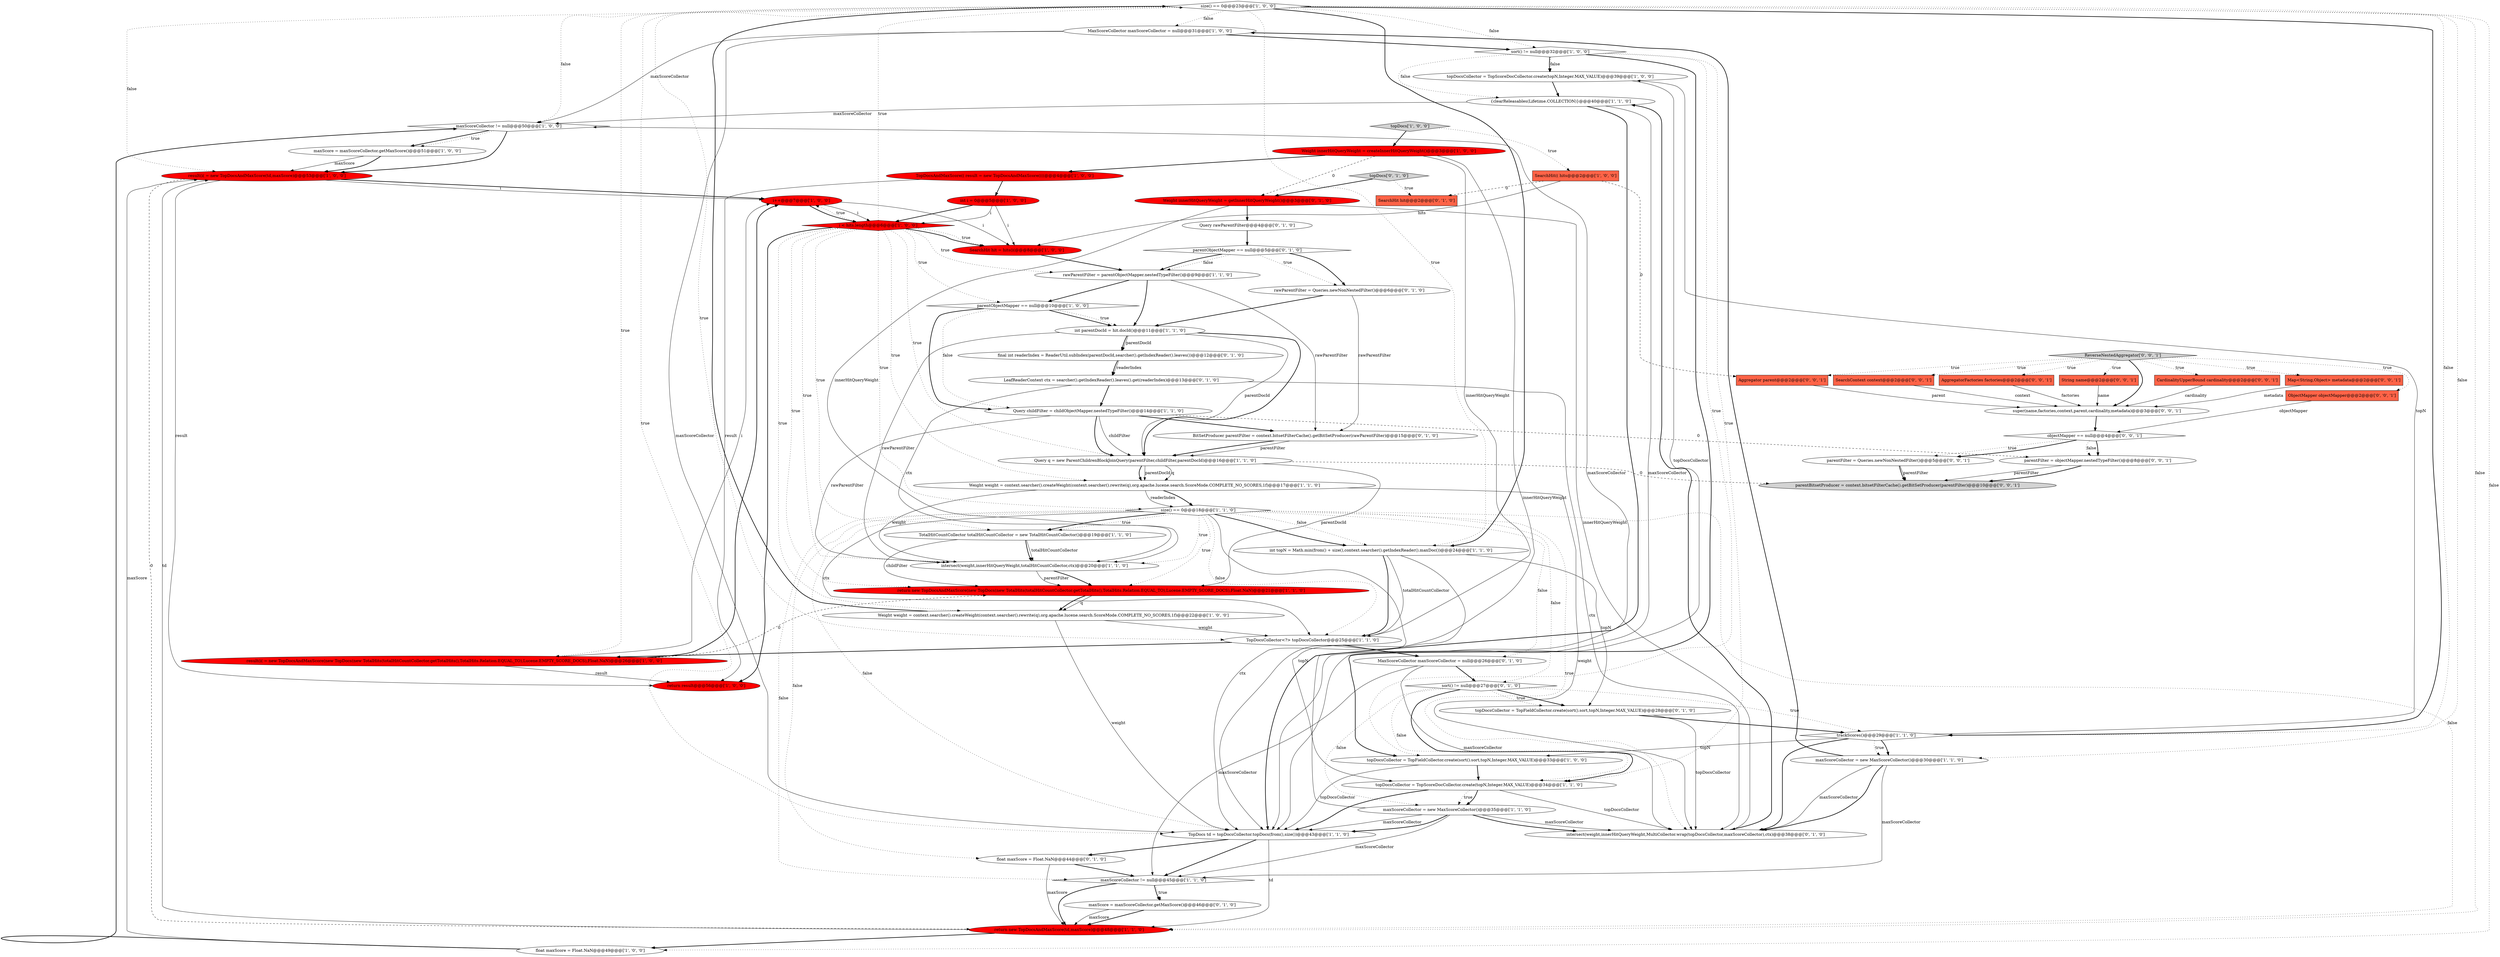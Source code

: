 digraph {
35 [style = filled, label = "size() == 0@@@23@@@['1', '0', '0']", fillcolor = white, shape = diamond image = "AAA0AAABBB1BBB"];
58 [style = filled, label = "ObjectMapper objectMapper@@@2@@@['0', '0', '1']", fillcolor = tomato, shape = box image = "AAA0AAABBB3BBB"];
24 [style = filled, label = "size() == 0@@@18@@@['1', '1', '0']", fillcolor = white, shape = diamond image = "AAA0AAABBB1BBB"];
61 [style = filled, label = "String name@@@2@@@['0', '0', '1']", fillcolor = tomato, shape = box image = "AAA0AAABBB3BBB"];
48 [style = filled, label = "sort() != null@@@27@@@['0', '1', '0']", fillcolor = white, shape = diamond image = "AAA0AAABBB2BBB"];
33 [style = filled, label = "topDocsCollector = TopScoreDocCollector.create(topN,Integer.MAX_VALUE)@@@39@@@['1', '0', '0']", fillcolor = white, shape = ellipse image = "AAA0AAABBB1BBB"];
14 [style = filled, label = "{clearReleasables(Lifetime.COLLECTION)}@@@40@@@['1', '1', '0']", fillcolor = white, shape = ellipse image = "AAA0AAABBB1BBB"];
52 [style = filled, label = "LeafReaderContext ctx = searcher().getIndexReader().leaves().get(readerIndex)@@@13@@@['0', '1', '0']", fillcolor = white, shape = ellipse image = "AAA0AAABBB2BBB"];
30 [style = filled, label = "MaxScoreCollector maxScoreCollector = null@@@31@@@['1', '0', '0']", fillcolor = white, shape = ellipse image = "AAA0AAABBB1BBB"];
51 [style = filled, label = "Query rawParentFilter@@@4@@@['0', '1', '0']", fillcolor = white, shape = ellipse image = "AAA0AAABBB2BBB"];
16 [style = filled, label = "int i = 0@@@5@@@['1', '0', '0']", fillcolor = red, shape = ellipse image = "AAA1AAABBB1BBB"];
60 [style = filled, label = "ReverseNestedAggregator['0', '0', '1']", fillcolor = lightgray, shape = diamond image = "AAA0AAABBB3BBB"];
6 [style = filled, label = "sort() != null@@@32@@@['1', '0', '0']", fillcolor = white, shape = diamond image = "AAA0AAABBB1BBB"];
43 [style = filled, label = "final int readerIndex = ReaderUtil.subIndex(parentDocId,searcher().getIndexReader().leaves())@@@12@@@['0', '1', '0']", fillcolor = white, shape = ellipse image = "AAA0AAABBB2BBB"];
45 [style = filled, label = "intersect(weight,innerHitQueryWeight,MultiCollector.wrap(topDocsCollector,maxScoreCollector),ctx)@@@38@@@['0', '1', '0']", fillcolor = white, shape = ellipse image = "AAA0AAABBB2BBB"];
46 [style = filled, label = "Weight innerHitQueryWeight = getInnerHitQueryWeight()@@@3@@@['0', '1', '0']", fillcolor = red, shape = ellipse image = "AAA1AAABBB2BBB"];
59 [style = filled, label = "parentBitsetProducer = context.bitsetFilterCache().getBitSetProducer(parentFilter)@@@10@@@['0', '0', '1']", fillcolor = lightgray, shape = ellipse image = "AAA0AAABBB3BBB"];
22 [style = filled, label = "trackScores()@@@29@@@['1', '1', '0']", fillcolor = white, shape = diamond image = "AAA0AAABBB1BBB"];
66 [style = filled, label = "objectMapper == null@@@4@@@['0', '0', '1']", fillcolor = white, shape = diamond image = "AAA0AAABBB3BBB"];
62 [style = filled, label = "parentFilter = objectMapper.nestedTypeFilter()@@@8@@@['0', '0', '1']", fillcolor = white, shape = ellipse image = "AAA0AAABBB3BBB"];
67 [style = filled, label = "super(name,factories,context,parent,cardinality,metadata)@@@3@@@['0', '0', '1']", fillcolor = white, shape = ellipse image = "AAA0AAABBB3BBB"];
25 [style = filled, label = "i++@@@7@@@['1', '0', '0']", fillcolor = red, shape = ellipse image = "AAA1AAABBB1BBB"];
28 [style = filled, label = "TopDocsCollector<?> topDocsCollector@@@25@@@['1', '1', '0']", fillcolor = white, shape = ellipse image = "AAA0AAABBB1BBB"];
65 [style = filled, label = "Aggregator parent@@@2@@@['0', '0', '1']", fillcolor = tomato, shape = box image = "AAA0AAABBB3BBB"];
20 [style = filled, label = "int parentDocId = hit.docId()@@@11@@@['1', '1', '0']", fillcolor = white, shape = ellipse image = "AAA0AAABBB1BBB"];
23 [style = filled, label = "Weight innerHitQueryWeight = createInnerHitQueryWeight()@@@3@@@['1', '0', '0']", fillcolor = red, shape = ellipse image = "AAA1AAABBB1BBB"];
32 [style = filled, label = "return new TopDocsAndMaxScore(td,maxScore)@@@48@@@['1', '1', '0']", fillcolor = red, shape = ellipse image = "AAA1AAABBB1BBB"];
3 [style = filled, label = "maxScoreCollector = new MaxScoreCollector()@@@35@@@['1', '1', '0']", fillcolor = white, shape = ellipse image = "AAA0AAABBB1BBB"];
40 [style = filled, label = "SearchHit hit@@@2@@@['0', '1', '0']", fillcolor = tomato, shape = box image = "AAA1AAABBB2BBB"];
0 [style = filled, label = "SearchHit hit = hits(i(@@@8@@@['1', '0', '0']", fillcolor = red, shape = ellipse image = "AAA1AAABBB1BBB"];
27 [style = filled, label = "Weight weight = context.searcher().createWeight(context.searcher().rewrite(q),org.apache.lucene.search.ScoreMode.COMPLETE_NO_SCORES,1f)@@@22@@@['1', '0', '0']", fillcolor = white, shape = ellipse image = "AAA0AAABBB1BBB"];
37 [style = filled, label = "Query childFilter = childObjectMapper.nestedTypeFilter()@@@14@@@['1', '1', '0']", fillcolor = white, shape = ellipse image = "AAA0AAABBB1BBB"];
34 [style = filled, label = "maxScore = maxScoreCollector.getMaxScore()@@@51@@@['1', '0', '0']", fillcolor = white, shape = ellipse image = "AAA0AAABBB1BBB"];
11 [style = filled, label = "maxScoreCollector = new MaxScoreCollector()@@@30@@@['1', '1', '0']", fillcolor = white, shape = ellipse image = "AAA0AAABBB1BBB"];
49 [style = filled, label = "maxScore = maxScoreCollector.getMaxScore()@@@46@@@['0', '1', '0']", fillcolor = white, shape = ellipse image = "AAA0AAABBB2BBB"];
44 [style = filled, label = "rawParentFilter = Queries.newNonNestedFilter()@@@6@@@['0', '1', '0']", fillcolor = white, shape = ellipse image = "AAA0AAABBB2BBB"];
54 [style = filled, label = "topDocsCollector = TopFieldCollector.create(sort().sort,topN,Integer.MAX_VALUE)@@@28@@@['0', '1', '0']", fillcolor = white, shape = ellipse image = "AAA0AAABBB2BBB"];
21 [style = filled, label = "return result@@@56@@@['1', '0', '0']", fillcolor = red, shape = ellipse image = "AAA1AAABBB1BBB"];
57 [style = filled, label = "CardinalityUpperBound cardinality@@@2@@@['0', '0', '1']", fillcolor = tomato, shape = box image = "AAA0AAABBB3BBB"];
18 [style = filled, label = "intersect(weight,innerHitQueryWeight,totalHitCountCollector,ctx)@@@20@@@['1', '1', '0']", fillcolor = white, shape = ellipse image = "AAA0AAABBB1BBB"];
26 [style = filled, label = "topDocsCollector = TopScoreDocCollector.create(topN,Integer.MAX_VALUE)@@@34@@@['1', '1', '0']", fillcolor = white, shape = ellipse image = "AAA0AAABBB1BBB"];
19 [style = filled, label = "maxScoreCollector != null@@@45@@@['1', '1', '0']", fillcolor = white, shape = diamond image = "AAA0AAABBB1BBB"];
2 [style = filled, label = "result(i( = new TopDocsAndMaxScore(td,maxScore)@@@53@@@['1', '0', '0']", fillcolor = red, shape = ellipse image = "AAA1AAABBB1BBB"];
29 [style = filled, label = "float maxScore = Float.NaN@@@49@@@['1', '0', '0']", fillcolor = white, shape = ellipse image = "AAA0AAABBB1BBB"];
15 [style = filled, label = "maxScoreCollector != null@@@50@@@['1', '0', '0']", fillcolor = white, shape = diamond image = "AAA0AAABBB1BBB"];
5 [style = filled, label = "TotalHitCountCollector totalHitCountCollector = new TotalHitCountCollector()@@@19@@@['1', '1', '0']", fillcolor = white, shape = ellipse image = "AAA0AAABBB1BBB"];
64 [style = filled, label = "Map<String,Object> metadata@@@2@@@['0', '0', '1']", fillcolor = tomato, shape = box image = "AAA0AAABBB3BBB"];
41 [style = filled, label = "topDocs['0', '1', '0']", fillcolor = lightgray, shape = diamond image = "AAA0AAABBB2BBB"];
39 [style = filled, label = "TopDocsAndMaxScore(( result = new TopDocsAndMaxScore((((@@@4@@@['1', '0', '0']", fillcolor = red, shape = ellipse image = "AAA1AAABBB1BBB"];
1 [style = filled, label = "Query q = new ParentChildrenBlockJoinQuery(parentFilter,childFilter,parentDocId)@@@16@@@['1', '1', '0']", fillcolor = white, shape = ellipse image = "AAA0AAABBB1BBB"];
38 [style = filled, label = "TopDocs td = topDocsCollector.topDocs(from(),size())@@@43@@@['1', '1', '0']", fillcolor = white, shape = ellipse image = "AAA0AAABBB1BBB"];
55 [style = filled, label = "AggregatorFactories factories@@@2@@@['0', '0', '1']", fillcolor = tomato, shape = box image = "AAA0AAABBB3BBB"];
7 [style = filled, label = "SearchHit(( hits@@@2@@@['1', '0', '0']", fillcolor = tomato, shape = box image = "AAA1AAABBB1BBB"];
9 [style = filled, label = "Weight weight = context.searcher().createWeight(context.searcher().rewrite(q),org.apache.lucene.search.ScoreMode.COMPLETE_NO_SCORES,1f)@@@17@@@['1', '1', '0']", fillcolor = white, shape = ellipse image = "AAA0AAABBB1BBB"];
31 [style = filled, label = "return new TopDocsAndMaxScore(new TopDocs(new TotalHits(totalHitCountCollector.getTotalHits(),TotalHits.Relation.EQUAL_TO),Lucene.EMPTY_SCORE_DOCS),Float.NaN)@@@21@@@['1', '1', '0']", fillcolor = red, shape = ellipse image = "AAA1AAABBB1BBB"];
42 [style = filled, label = "float maxScore = Float.NaN@@@44@@@['0', '1', '0']", fillcolor = white, shape = ellipse image = "AAA0AAABBB2BBB"];
50 [style = filled, label = "BitSetProducer parentFilter = context.bitsetFilterCache().getBitSetProducer(rawParentFilter)@@@15@@@['0', '1', '0']", fillcolor = white, shape = ellipse image = "AAA0AAABBB2BBB"];
4 [style = filled, label = "i < hits.length@@@6@@@['1', '0', '0']", fillcolor = red, shape = diamond image = "AAA1AAABBB1BBB"];
63 [style = filled, label = "parentFilter = Queries.newNonNestedFilter()@@@5@@@['0', '0', '1']", fillcolor = white, shape = ellipse image = "AAA0AAABBB3BBB"];
17 [style = filled, label = "parentObjectMapper == null@@@10@@@['1', '0', '0']", fillcolor = white, shape = diamond image = "AAA0AAABBB1BBB"];
13 [style = filled, label = "result(i( = new TopDocsAndMaxScore(new TopDocs(new TotalHits(totalHitCountCollector.getTotalHits(),TotalHits.Relation.EQUAL_TO),Lucene.EMPTY_SCORE_DOCS),Float.NaN)@@@26@@@['1', '0', '0']", fillcolor = red, shape = ellipse image = "AAA1AAABBB1BBB"];
53 [style = filled, label = "parentObjectMapper == null@@@5@@@['0', '1', '0']", fillcolor = white, shape = diamond image = "AAA0AAABBB2BBB"];
36 [style = filled, label = "int topN = Math.min(from() + size(),context.searcher().getIndexReader().maxDoc())@@@24@@@['1', '1', '0']", fillcolor = white, shape = ellipse image = "AAA0AAABBB1BBB"];
12 [style = filled, label = "rawParentFilter = parentObjectMapper.nestedTypeFilter()@@@9@@@['1', '1', '0']", fillcolor = white, shape = ellipse image = "AAA0AAABBB1BBB"];
8 [style = filled, label = "topDocsCollector = TopFieldCollector.create(sort().sort,topN,Integer.MAX_VALUE)@@@33@@@['1', '0', '0']", fillcolor = white, shape = ellipse image = "AAA0AAABBB1BBB"];
56 [style = filled, label = "SearchContext context@@@2@@@['0', '0', '1']", fillcolor = tomato, shape = box image = "AAA0AAABBB3BBB"];
47 [style = filled, label = "MaxScoreCollector maxScoreCollector = null@@@26@@@['0', '1', '0']", fillcolor = white, shape = ellipse image = "AAA0AAABBB2BBB"];
10 [style = filled, label = "topDocs['1', '0', '0']", fillcolor = lightgray, shape = diamond image = "AAA0AAABBB1BBB"];
64->67 [style = solid, label="metadata"];
14->15 [style = solid, label="maxScoreCollector"];
29->15 [style = bold, label=""];
4->18 [style = dotted, label="true"];
66->63 [style = dotted, label="true"];
4->1 [style = dotted, label="true"];
2->32 [style = dashed, label="0"];
23->38 [style = solid, label="innerHitQueryWeight"];
36->28 [style = bold, label=""];
35->22 [style = dotted, label="false"];
62->59 [style = solid, label="parentFilter"];
53->44 [style = bold, label=""];
29->2 [style = solid, label="maxScore"];
51->53 [style = bold, label=""];
66->62 [style = bold, label=""];
20->43 [style = solid, label="parentDocId"];
3->38 [style = bold, label=""];
30->6 [style = bold, label=""];
38->42 [style = bold, label=""];
1->59 [style = dashed, label="0"];
48->54 [style = bold, label=""];
3->15 [style = solid, label="maxScoreCollector"];
60->58 [style = dotted, label="true"];
35->15 [style = dotted, label="false"];
46->51 [style = bold, label=""];
7->65 [style = dashed, label="0"];
6->26 [style = dotted, label="true"];
41->40 [style = dotted, label="true"];
11->45 [style = solid, label="maxScoreCollector"];
34->2 [style = bold, label=""];
24->28 [style = solid, label="ctx"];
3->38 [style = solid, label="maxScoreCollector"];
48->3 [style = dotted, label="false"];
20->43 [style = bold, label=""];
4->24 [style = dotted, label="true"];
16->4 [style = solid, label="i"];
35->32 [style = dotted, label="false"];
2->25 [style = bold, label=""];
4->17 [style = dotted, label="true"];
35->30 [style = dotted, label="false"];
9->24 [style = bold, label=""];
24->5 [style = dotted, label="true"];
48->54 [style = dotted, label="true"];
52->45 [style = solid, label="ctx"];
33->38 [style = solid, label="topDocsCollector"];
17->20 [style = bold, label=""];
42->19 [style = bold, label=""];
66->63 [style = bold, label=""];
17->20 [style = dotted, label="true"];
13->25 [style = bold, label=""];
18->31 [style = bold, label=""];
5->31 [style = solid, label="childFilter"];
11->19 [style = solid, label="maxScoreCollector"];
30->15 [style = solid, label="maxScoreCollector"];
35->6 [style = dotted, label="false"];
60->64 [style = dotted, label="true"];
15->34 [style = bold, label=""];
13->25 [style = solid, label="i"];
47->48 [style = bold, label=""];
15->34 [style = dotted, label="true"];
56->67 [style = solid, label="context"];
66->62 [style = dotted, label="false"];
52->37 [style = bold, label=""];
31->27 [style = solid, label="q"];
37->1 [style = bold, label=""];
4->0 [style = dotted, label="true"];
4->35 [style = dotted, label="true"];
47->19 [style = solid, label="maxScoreCollector"];
24->47 [style = dotted, label="false"];
4->21 [style = bold, label=""];
35->38 [style = dotted, label="true"];
14->38 [style = bold, label=""];
34->2 [style = solid, label="maxScore"];
37->1 [style = solid, label="childFilter"];
17->37 [style = bold, label=""];
26->3 [style = dotted, label="true"];
6->14 [style = dotted, label="false"];
24->5 [style = bold, label=""];
4->0 [style = bold, label=""];
49->32 [style = bold, label=""];
65->67 [style = solid, label="parent"];
48->26 [style = dotted, label="false"];
45->14 [style = bold, label=""];
30->38 [style = solid, label="maxScoreCollector"];
13->31 [style = dashed, label="0"];
31->27 [style = bold, label=""];
3->45 [style = solid, label="maxScoreCollector"];
44->20 [style = bold, label=""];
8->38 [style = solid, label="topDocsCollector"];
50->1 [style = solid, label="parentFilter"];
57->67 [style = solid, label="cardinality"];
41->46 [style = bold, label=""];
24->48 [style = dotted, label="false"];
24->32 [style = dotted, label="false"];
22->11 [style = bold, label=""];
11->30 [style = bold, label=""];
24->18 [style = dotted, label="true"];
49->32 [style = solid, label="maxScore"];
20->18 [style = solid, label="rawParentFilter"];
16->0 [style = solid, label="i"];
36->28 [style = solid, label="totalHitCountCollector"];
61->67 [style = solid, label="name"];
18->31 [style = solid, label="parentFilter"];
13->21 [style = solid, label="result"];
4->5 [style = dotted, label="true"];
23->28 [style = solid, label="innerHitQueryWeight"];
25->4 [style = solid, label="i"];
39->16 [style = bold, label=""];
60->56 [style = dotted, label="true"];
43->52 [style = solid, label="readerIndex"];
22->45 [style = bold, label=""];
67->66 [style = bold, label=""];
63->59 [style = bold, label=""];
14->38 [style = solid, label="maxScoreCollector"];
26->3 [style = bold, label=""];
28->47 [style = bold, label=""];
0->12 [style = bold, label=""];
3->45 [style = bold, label=""];
12->17 [style = bold, label=""];
6->33 [style = dotted, label="false"];
12->20 [style = bold, label=""];
26->45 [style = solid, label="topDocsCollector"];
44->50 [style = solid, label="rawParentFilter"];
35->11 [style = dotted, label="false"];
27->28 [style = solid, label="weight"];
5->18 [style = bold, label=""];
60->57 [style = dotted, label="true"];
20->1 [style = bold, label=""];
46->45 [style = solid, label="innerHitQueryWeight"];
54->22 [style = bold, label=""];
27->35 [style = bold, label=""];
1->9 [style = bold, label=""];
38->19 [style = bold, label=""];
54->45 [style = solid, label="topDocsCollector"];
48->26 [style = bold, label=""];
53->12 [style = dotted, label="false"];
24->38 [style = solid, label="ctx"];
19->32 [style = bold, label=""];
12->50 [style = solid, label="rawParentFilter"];
37->62 [style = dashed, label="0"];
4->31 [style = dotted, label="true"];
23->46 [style = dashed, label="0"];
36->26 [style = solid, label="topN"];
10->23 [style = bold, label=""];
6->8 [style = dotted, label="true"];
6->33 [style = bold, label=""];
35->13 [style = dotted, label="true"];
53->44 [style = dotted, label="true"];
9->24 [style = solid, label="readerIndex"];
52->18 [style = solid, label="ctx"];
9->18 [style = solid, label="weight"];
23->39 [style = bold, label=""];
24->42 [style = dotted, label="false"];
24->45 [style = dotted, label="true"];
24->19 [style = dotted, label="false"];
2->21 [style = solid, label="result"];
16->4 [style = bold, label=""];
22->33 [style = solid, label="topN"];
4->12 [style = dotted, label="true"];
60->61 [style = dotted, label="true"];
2->25 [style = solid, label="i"];
53->12 [style = bold, label=""];
17->37 [style = dotted, label="false"];
7->40 [style = dashed, label="0"];
55->67 [style = solid, label="factories"];
62->59 [style = bold, label=""];
37->18 [style = solid, label="rawParentFilter"];
33->14 [style = bold, label=""];
15->2 [style = bold, label=""];
39->21 [style = solid, label="result"];
25->0 [style = solid, label="i"];
24->36 [style = dotted, label="false"];
35->22 [style = bold, label=""];
35->36 [style = dotted, label="true"];
24->28 [style = dotted, label="false"];
3->19 [style = solid, label="maxScoreCollector"];
1->9 [style = solid, label="parentDocId"];
36->54 [style = solid, label="topN"];
11->45 [style = bold, label=""];
24->31 [style = dotted, label="true"];
25->4 [style = bold, label=""];
19->49 [style = dotted, label="true"];
60->65 [style = dotted, label="true"];
28->13 [style = bold, label=""];
1->31 [style = solid, label="parentDocId"];
22->11 [style = dotted, label="true"];
43->52 [style = bold, label=""];
4->25 [style = dotted, label="true"];
46->18 [style = solid, label="innerHitQueryWeight"];
20->1 [style = solid, label="parentDocId"];
38->32 [style = solid, label="td"];
35->29 [style = dotted, label="false"];
27->38 [style = solid, label="weight"];
7->0 [style = solid, label="hits"];
32->29 [style = bold, label=""];
26->38 [style = bold, label=""];
35->2 [style = dotted, label="false"];
24->36 [style = bold, label=""];
60->67 [style = bold, label=""];
60->55 [style = dotted, label="true"];
19->49 [style = bold, label=""];
50->1 [style = bold, label=""];
32->2 [style = solid, label="td"];
6->8 [style = bold, label=""];
47->45 [style = solid, label="maxScoreCollector"];
4->27 [style = dotted, label="true"];
22->8 [style = solid, label="topN"];
63->59 [style = solid, label="parentFilter"];
9->45 [style = solid, label="weight"];
5->18 [style = solid, label="totalHitCountCollector"];
35->28 [style = dotted, label="true"];
42->32 [style = solid, label="maxScore"];
1->9 [style = solid, label="q"];
35->36 [style = bold, label=""];
4->9 [style = dotted, label="true"];
48->22 [style = dotted, label="true"];
24->38 [style = dotted, label="false"];
58->66 [style = solid, label="objectMapper"];
10->7 [style = dotted, label="true"];
37->50 [style = bold, label=""];
8->26 [style = bold, label=""];
}
